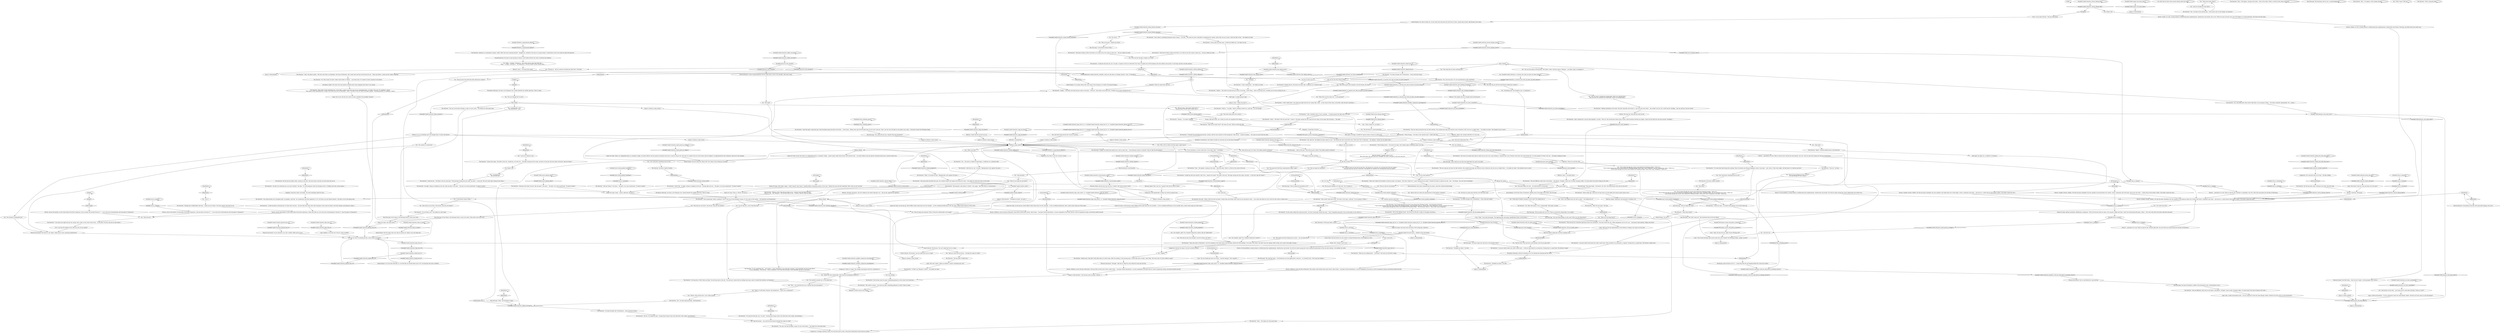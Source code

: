 # SEAFORT / DESERTER REASONING
# Why did he do it and how it happened.
#
#REACTION (MOT) red check
# ==================================================
digraph G {
	  0 [label="START"];
	  1 [label="input"];
	  2 [label="Suggestion: And now he longs to see her covered in blood."];
	  3 [label="IsKimHere()"];
	  4 [label="IsKimHere()", shape=diamond];
	  5 [label="!(IsKimHere())", shape=diamond];
	  6 [label="Variable[\"TASK.inspect_the_buoy_done\"]"];
	  7 [label="Variable[\"TASK.inspect_the_buoy_done\"]", shape=diamond];
	  8 [label="!(Variable[\"TASK.inspect_the_buoy_done\"])", shape=diamond];
	  9 [label="name_namely"];
	  10 [label="You: \"Are you sure? I checked the submersible. There was nothing there.\"\n\"Are you sure? We checked the submersible. There was nothing there.\""];
	  11 [label="The Deserter: \"It didn't say *Klaasje* in there...\" He shakes his head."];
	  12 [label="Inland Empire: You lost it..."];
	  13 [label="Rhetoric: There! He's already admitted to it! Just ask..."];
	  14 [label="The Deserter: He nods. \"Made a little love-nest up there. Sweaty linen and bottles they would use for god knows what... I saw other men there too, but I can't be sure. Even a woman once.\""];
	  15 [label="Shivers: Inside, in a cell, a young woman is withdrawing from amphetamines, barbiturates and alcohol. All at once. While two men in brown suits wave ICP badges at a young policeman. She hears the door open..."];
	  16 [label="Shivers: On the platform a young woman is withdrawing from amphetamines, barbiturates and alcohol. Yet still she smiles among the crowd, fading from your mind's eye..."];
	  17 [label="You: \"Rich hag?\""];
	  18 [label="Half Light: An anger too, in addition to loneliness."];
	  19 [label="Jump to: [themainhub]"];
	  20 [label="You: \"You climbed, right? You *climbed* behind her window, like the CRAB-MAN?\""];
	  21 [label="The Deserter: \"Like that too, yes,\" he nods. \"Bending like a bow against the glass...\""];
	  22 [label="You: \"Why then?\""];
	  23 [label="Jump to: [themainhub]"];
	  24 [label="IsKimHere()"];
	  25 [label="IsKimHere()", shape=diamond];
	  26 [label="!(IsKimHere())", shape=diamond];
	  27 [label="Variable[\"seafort.deserter_modifier_composure_neurological\"]"];
	  28 [label="Variable[\"seafort.deserter_modifier_composure_neurological\"]", shape=diamond];
	  29 [label="!(Variable[\"seafort.deserter_modifier_composure_neurological\"])", shape=diamond];
	  30 [label="Reaction Speed: He must have... climbed to the roof maybe?"];
	  31 [label="Kim Kitsuragi: ... then at the man. \"How did you get in there? The hidden pinball workshop?\""];
	  32 [label="Physical Instrument: Of course it's not *okay*. Make up for it now, maximum performance!"];
	  33 [label="Variable[\"seafort.deserter_holes_in_head\"]"];
	  34 [label="Variable[\"seafort.deserter_holes_in_head\"]", shape=diamond];
	  35 [label="!(Variable[\"seafort.deserter_holes_in_head\"])", shape=diamond];
	  36 [label="You: \"She got away. I don't know where she is.\"\n\"She got away. We don't know where she is.\""];
	  37 [label="You: \"She got away, but she led me here first. She figured out someone was watching her from the seafort.\"\n\"She got away, but she led us here first. She figured out someone was watching her from the seafort.\""];
	  38 [label="IsCunoInParty()"];
	  39 [label="IsCunoInParty()", shape=diamond];
	  40 [label="!(IsCunoInParty())", shape=diamond];
	  41 [label="Cuno: \"It was about bitches.\" The boy nods grimly."];
	  42 [label="Shivers: ...and knows it's over. They've come for her. Outside it's springtime, the river  flows blue and green into the Bay of Martinaise."];
	  43 [label="Shivers: Midtown, across the bay of Revachol. Cold rain falls on forty-story towers. Above them -- Lausanne Central Aerodrome; a cocoon suspended in the grey sky by a web of suspension wiring, encircled by hybrid aircraft."];
	  44 [label="Jump to: [themainhub]"];
	  45 [label="You: \"This is the so-called soucriant again, right? Joyce?\""];
	  46 [label="IsCunoInParty()"];
	  47 [label="IsCunoInParty()", shape=diamond];
	  48 [label="!(IsCunoInParty())", shape=diamond];
	  49 [label="You: \"Got it.\""];
	  50 [label="Kim Kitsuragi: \"How could you see what she looked like? You said it was dark.\""];
	  51 [label="Kim Kitsuragi: \"Sloppy, we should have gotten her to tell us about this...\" the lieutenant mutters to himself. \"Did you take the documents?\""];
	  52 [label="You: How does he know those minute details about her body?"];
	  53 [label="You: Variable[\"seafort.deserter_rc_reaction_how_does_he_know_all_about_klaasje\"]"];
	  54 [label="Variable[\"seafort.deserter_rc_reaction_how_does_he_know_all_about_klaasje\"]", shape=diamond];
	  55 [label="!(Variable[\"seafort.deserter_rc_reaction_how_does_he_know_all_about_klaasje\"])", shape=diamond];
	  56 [label="Kim Kitsuragi: \"You could tell she was a *spook* from the documents?\""];
	  57 [label="CheckItem(\"key_workshop_spare\")"];
	  58 [label="CheckItem(\"key_workshop_spare\")", shape=diamond];
	  59 [label="!(CheckItem(\"key_workshop_spare\"))", shape=diamond];
	  60 [label="The Deserter: \"There's...\" he sighs, \"there's nothing to hold on to, only this... It's not enough.\""];
	  61 [label="You: \"When was this?\""];
	  62 [label="You: \"Did you leave the dried May bells behind her window?\""];
	  63 [label="Visual Calculus: The bruises. Can you make that out in a scope?"];
	  64 [label="You: \"How did you see all this. The bruises; that she was beaten?\""];
	  65 [label="The Deserter: \"That kind of thing is fine by the Party so it's fine by me. But it goes to show you...\" He just shakes his head."];
	  66 [label="You: Look east..."];
	  67 [label="Kim Kitsuragi: \"We could get more...\" the lieutenant uses the opportunity to tell you -- in a lowered voice. \"We've got him talking...\""];
	  68 [label="IsNight()"];
	  69 [label="IsNight()", shape=diamond];
	  70 [label="!(IsNight())", shape=diamond];
	  71 [label="You: Look north..."];
	  72 [label="Shivers: Midtown, across the bay of Revachol. Snow falls on forty-story towers. Above them -- Lausanne Central Aerodrome; a cocoon suspended in the snowy sky by a web of suspension wiring, encircled by hybrid aircraft."];
	  73 [label="Empathy: Good luck, Harry, she thinks. You need something *good* for this..."];
	  74 [label="Electrochemistry: Some strange glandular process takes place in him at the thought. Like yeast rising..."];
	  75 [label="Rhetoric: Joyce... he means Joyce again."];
	  76 [label="The Deserter: \"They moved into a deserted apartment above the roundabout.\" He nods toward the city. \"Radio equipment out for all to see -- reactionary radio playing. Sloppy and drunk.\""];
	  77 [label="The Deserter: \"Hiding something in the water. She had a fag after she'd done it. I was up in the ruins there -- she couldn't see me, but I could see her. Smoking... she was nervous, but not scared.\""];
	  78 [label="The Deserter: \"Why would I need that trash?\" He looks to the reeds, confused. \"I'm not going to Villiers...\""];
	  79 [label="You: \"Did you take the documents?\""];
	  80 [label="You: \"First -- you could tell she was a *spook* from the documents?\""];
	  81 [label="The Deserter: \"She practically breastfed that man. You wouldn't believe the things she let him do to her...\" He shakes his head and stares at the ashes."];
	  82 [label="Jump to: [for_the_success]"];
	  83 [label="The Deserter: \"You turn it on inside and it gets so dark out you can't see a man looking in. I learned that in the Twenties when they were still hunting me. I've seen people do *some* shit, but...\" He keeps shaking his head."];
	  84 [label="The Deserter: \"I can just walk in the hostel now, after a good wash. They all think I'm an antisocial, a vagrant. Closing hour is a good time. The kitchen's empty then.\""];
	  85 [label="You: \"One more thing, Mr. Dros -- the dried flowers. On the roof.\""];
	  86 [label="You: \"How did you see all this. The bruises, that she was beaten?\""];
	  87 [label="You: \"I'm not like that. I don't think like that.\""];
	  88 [label="You: \"I hate women too, you know.\""];
	  89 [label="final_telling"];
	  90 [label="The Deserter: \"You're delusional. There's nothing to *see* in the soul of the bourgeois woman. It's the same as the surface -- sick hedonism and desperation.\""];
	  91 [label="The Deserter: \"Where is she?\" The old man looks at you. \"I haven't seen her there for days.\"\n\"Where is she... that *Klaasje*?\" The old man looks at you. \"I haven't seen her there for days.\"
"];
	  92 [label="IsCunoInParty()"];
	  93 [label="IsCunoInParty()", shape=diamond];
	  94 [label="!(IsCunoInParty())", shape=diamond];
	  95 [label="Variable[\"seafort.deserter_logic_seen_more\"]  or  Variable[\"seafort.deserter_sugg_get_more\"]"];
	  96 [label="Variable[\"seafort.deserter_logic_seen_more\"]  or  Variable[\"seafort.deserter_sugg_get_more\"]", shape=diamond];
	  97 [label="!(Variable[\"seafort.deserter_logic_seen_more\"]  or  Variable[\"seafort.deserter_sugg_get_more\"])", shape=diamond];
	  98 [label="Logic: Who knows what he's seen and done over the years?"];
	  99 [label="The Deserter: The old man has fallen silent, staring at your feet. The burnt logs in the fire are moist from the sea air."];
	  100 [label="Kim Kitsuragi: \"Did you keep the documents in it?\""];
	  101 [label="Cuno: \"Yeah.\" Cuno nods knowingly. \"The lightning gets shit going. Speedfreaks fuckin' in the bushes...\""];
	  102 [label="You: \"Ever see her through a window, on a roof?\""];
	  103 [label="Rhetoric: Seems like the answer was yes."];
	  104 [label="Hand/Eye Coordination: The calibre of bullet he used does not do that kind of damage."];
	  105 [label="You: \"So you were jealous?\""];
	  106 [label="You: \"What do you think she hid there?\""];
	  107 [label="The Deserter: \"That too,\" he nods."];
	  108 [label="You: \"You've been through the secret route behind the Whirling-in-Rags.\" (Move on.)\n\"You've been through the secret route behind the Whirling-in-Rags. Those were *your* footprints. You just changed your shoes.\" (Move on.)\n\"You've been through the secret route behind the Whirling-in-Rags. Those were *your* footprints.\" (Move on.)"];
	  109 [label="IsKimHere()"];
	  110 [label="IsKimHere()", shape=diamond];
	  111 [label="!(IsKimHere())", shape=diamond];
	  112 [label="Jump to: [for_the_success]"];
	  113 [label="Variable[\"seafort.deserter_hiding_hub_looks_like_bum\"]"];
	  114 [label="Variable[\"seafort.deserter_hiding_hub_looks_like_bum\"]", shape=diamond];
	  115 [label="!(Variable[\"seafort.deserter_hiding_hub_looks_like_bum\"])", shape=diamond];
	  116 [label="The Deserter: Neither does he. He lowers his head, like a sunflower on a withered stalk."];
	  117 [label="You: \"There have been others?\""];
	  118 [label="Volition: It's as if something *put* the thought there. To leave the flowers."];
	  119 [label="The Deserter: \"Maybe...\" He lowers his head and just stares at the logs. \"I have these... holes in my brain now. I wouldn't just sit here waiting for you...\""];
	  120 [label="IsKimHere()"];
	  121 [label="IsKimHere()", shape=diamond];
	  122 [label="!(IsKimHere())", shape=diamond];
	  123 [label="The Deserter: \"I did. I shouldn't have. It was a mistake...\" A tremor passes the right side of his face."];
	  124 [label="Variable[\"seafort.deserter_rhet_thinking_thoughts\"]"];
	  125 [label="Variable[\"seafort.deserter_rhet_thinking_thoughts\"]", shape=diamond];
	  126 [label="!(Variable[\"seafort.deserter_rhet_thinking_thoughts\"])", shape=diamond];
	  127 [label="You: \"Men are insane.\" (Shake your head.)"];
	  128 [label="Inland Empire: See you tomorrow, Harry. Her voice rings in the evening air, burning..."];
	  129 [label="Variable[\"seafort.deserter_esprit_posse_in_village\"]"];
	  130 [label="Variable[\"seafort.deserter_esprit_posse_in_village\"]", shape=diamond];
	  131 [label="!(Variable[\"seafort.deserter_esprit_posse_in_village\"])", shape=diamond];
	  132 [label="Variable[\"auto.is_snowing\"]"];
	  133 [label="Variable[\"auto.is_snowing\"]", shape=diamond];
	  134 [label="!(Variable[\"auto.is_snowing\"])", shape=diamond];
	  135 [label="Esprit de Corps: As the men go, Patrol Officer Minot looks back over her shoulder -- at the crumbling fortification in the snowfall, like a rotten tooth rising out of the water..."];
	  136 [label="Physical Instrument: *Enough*. Take him in. Bend his arms behind his back and end this."];
	  137 [label="The Deserter: \"I could see they've returned now. To show their real face -- the face they don't dare show their bourgeois voters back on Mundi, with their families and polyester clothes...\""];
	  138 [label="The Deserter: \"So don't you sermonize me, you racist shithole.\" He adds. \"It's still bourgeois when the bourgeois does it. Fiddling with their sexual organs...\""];
	  139 [label="Jump to: [themainhub]"];
	  140 [label="IsKimHere()"];
	  141 [label="IsKimHere()", shape=diamond];
	  142 [label="!(IsKimHere())", shape=diamond];
	  143 [label="Jump to: [themainhub]"];
	  144 [label="talking_talking"];
	  145 [label="You: \"Did you have feelings for that woman?\"\n\"You had feelings for that woman.\""];
	  146 [label="IsKimHere()"];
	  147 [label="IsKimHere()", shape=diamond];
	  148 [label="!(IsKimHere())", shape=diamond];
	  149 [label="Composure: A strange confusion comes over him from time to time. Some kind of aberration of the nervous system?"];
	  150 [label="Jump to: [intense_scope_action]"];
	  151 [label="The Deserter: \"She had different colour hair on the photo, and glasses. *Forged*. Some sordid, bourgeois affair. I've heard about this kind of thing on the radio...\""];
	  152 [label="Esprit de Corps: One more loose end down. We're doing this, detective."];
	  153 [label="Jump to: [intense_scope_action]"];
	  154 [label="Variable[\"seafort.deserter_logic_lost_it\"]"];
	  155 [label="Variable[\"seafort.deserter_logic_lost_it\"]", shape=diamond];
	  156 [label="!(Variable[\"seafort.deserter_logic_lost_it\"])", shape=diamond];
	  157 [label="Empathy: On her."];
	  158 [label="Half Light: A strange, uncalled for rage he seems to have no control over."];
	  159 [label="You: \"Nothing.\""];
	  160 [label="Kim Kitsuragi: In the silence, the lieutenant draws a line in his notes. Then nods at you once more."];
	  161 [label="The Deserter: \"Heh...\" He shakes his silver-grey head."];
	  162 [label="IsKimHere()"];
	  163 [label="IsKimHere()", shape=diamond];
	  164 [label="!(IsKimHere())", shape=diamond];
	  165 [label="The Deserter: \"Gone...\" He looks to the city and nods: \"I knew it. She kept staring into the scope this last week. At the island, like she knew....\" He sighs."];
	  166 [label="You: \"Why did you?\""];
	  167 [label="Variable[\"seafort.deserter_shivers_klaasje_arrest\"]"];
	  168 [label="Variable[\"seafort.deserter_shivers_klaasje_arrest\"]", shape=diamond];
	  169 [label="!(Variable[\"seafort.deserter_shivers_klaasje_arrest\"])", shape=diamond];
	  170 [label="Shivers: Across the harbour, on the South bank of the River Esperance, white snow falls on a two story box of duraluminum. Precinct 57, near the gates to Terminal H."];
	  171 [label="Jump to: [themainhub]"];
	  172 [label="The Deserter: \"I've been through *all* of Martinaise -- every nook and cranny.\""];
	  173 [label="The Deserter: \"Wrinkled up whore,\" he nods."];
	  174 [label="Logic: That must be the representative of the Harbour company, who came in on her boat."];
	  175 [label="The Deserter: \"I've seen their kind during the Landing. Those Occidental and Mesque falangues weren't conscripts -- boys, like us. They were wights. All they know is to destroy and hurt.\""];
	  176 [label="Kim Kitsuragi: \"Past the Feld building, on the coast? What was she doing there?\""];
	  177 [label="The Deserter: \"No. Why would I do that? I didn't need tickets to Villiers... I put them back. If I wanted to extort someone I'd do better.\""];
	  178 [label="The Deserter: \"I could see who she was, too,\" he nods. \"A spook. On the run. Revachol's the cloaca of capital now. All the bagmen and arms dealers end up here. To do drugs and have sex like animals.\""];
	  179 [label="Variable[\"seafort.deserter_clicked_peephole\"]"];
	  180 [label="Variable[\"seafort.deserter_clicked_peephole\"]", shape=diamond];
	  181 [label="!(Variable[\"seafort.deserter_clicked_peephole\"])", shape=diamond];
	  182 [label="Kim Kitsuragi: You hear the familiar scribble of the lieutenant's pen. A quick glance at you..."];
	  183 [label="Variable[\"seafort.deserter_logic_lost_it\"]  or  Variable[\"seafort.deserter_inland_lost_it\"]  or  Variable[\"seafort.deserter_physint_lost_it\"]"];
	  184 [label="Variable[\"seafort.deserter_logic_lost_it\"]  or  Variable[\"seafort.deserter_inland_lost_it\"]  or  Variable[\"seafort.deserter_physint_lost_it\"]", shape=diamond];
	  185 [label="!(Variable[\"seafort.deserter_logic_lost_it\"]  or  Variable[\"seafort.deserter_inland_lost_it\"]  or  Variable[\"seafort.deserter_physint_lost_it\"])", shape=diamond];
	  186 [label="Physical Instrument: You're a bad detective. Lazy and bad."];
	  187 [label="IsKimHere()"];
	  188 [label="IsKimHere()", shape=diamond];
	  189 [label="!(IsKimHere())", shape=diamond];
	  190 [label="The Deserter: \"What do you mean *put*?\" He raises his eyes. They're round and wide."];
	  191 [label="Composure: And inexplicably. It doesn't go with his pained voice."];
	  192 [label="klaasje_the_spook"];
	  193 [label="You: \"A red haired woman? Ruby...\""];
	  194 [label="Variable[\"TASK.arrest_klaasje_done\"]"];
	  195 [label="Variable[\"TASK.arrest_klaasje_done\"]", shape=diamond];
	  196 [label="!(Variable[\"TASK.arrest_klaasje_done\"])", shape=diamond];
	  197 [label="The Deserter: \"Good for her...\" He looks to the city and nods: \"That girl kept staring into the scope, you know -- in the end. This last week, kept staring at the island...\""];
	  198 [label="The Deserter: \"Locked up with your masters, like I'll be... maybe we'll meet?\" He looks to the city. \"She kept staring into the scope, you know -- in the end. Like she *knew*.\""];
	  199 [label="Perception (Hearing): You hear a low frequency hiss, barely. Beneath the audible spectrum. Then it's gone."];
	  200 [label="Shivers: ...and knows it's over. They've come for her. Outside night falls, the river flows by, treacle black into the Bay of Martinaise."];
	  201 [label="Esprit de Corps: As the men go, Patrol Officer Minot looks back over her shoulder -- at the crumbling fortification in the rain, like a rotten tooth rising out of the water..."];
	  202 [label="The Deserter: \"Wrinkled up whore,\" he nods."];
	  203 [label="IsCunoInParty()"];
	  204 [label="IsCunoInParty()", shape=diamond];
	  205 [label="!(IsCunoInParty())", shape=diamond];
	  206 [label="Cuno: \"Yeah, but that one too, right? Secret Whirling shit?\""];
	  207 [label="lets_do_the_one_that_doesnt_break"];
	  208 [label="Reaction Speed: Thank god, the lieutenant is picking it up..."];
	  209 [label="Variable[\"seafort.deserter_talked_soucriant\"]"];
	  210 [label="Variable[\"seafort.deserter_talked_soucriant\"]", shape=diamond];
	  211 [label="!(Variable[\"seafort.deserter_talked_soucriant\"])", shape=diamond];
	  212 [label="You: \"Khm...\" (Cough.) \"Moving on -- the victim arrives some time after her...\"\n\"Khm...\" (Cough.) \"Moving on -- the negotiator's *security detail* arrives shortly after...\""];
	  213 [label="The Deserter: \"And I wanted her to see his head explode,\" he nods. \"That too. She should know better than to hold a child murderer between her thighs. I knew he'd be there for one more second, *writhing*...\""];
	  214 [label="Variable[\"seafort.deserter_volition_defenses\"]"];
	  215 [label="Variable[\"seafort.deserter_volition_defenses\"]", shape=diamond];
	  216 [label="!(Variable[\"seafort.deserter_volition_defenses\"])", shape=diamond];
	  217 [label="You: \"You wanted to punish her, so you killed him.\""];
	  218 [label="The Deserter: \"In the water, behind the camp site there,\" he waves erratically toward the coast. \"I don't remember precisely. It was in the winter. It was cold out...\""];
	  219 [label="You: \"Did you keep the materials? When I found the submersible it was empty.\""];
	  220 [label="Logic: A little inconsistency -- he was surprised to hear her name Klaasje, before. Would he not have seen it on the documents?"];
	  221 [label="Variable[\"seafort.deserter_clicked_window\"]"];
	  222 [label="Variable[\"seafort.deserter_clicked_window\"]", shape=diamond];
	  223 [label="!(Variable[\"seafort.deserter_clicked_window\"])", shape=diamond];
	  224 [label="The Deserter: \"I can just walk in there now, after a good wash -- I told you they think I'm an antisocial. Closing hour is a good time. The kitchen's empty.\""];
	  225 [label="The Deserter: \"I got that open a long time ago. Some bourgeois game-merchant lived there -- I don't know... fifteen years ago? He left spare keys all over and I took one. Then I saw her turn the light on one night in my scope...\" He points toward the Whirling-in-Rags."];
	  226 [label="Interfacing: And he found use for it -- a spare key, like the one hanging behind the Union box window."];
	  227 [label="You: \"And the door? The steel door in the kitchen, how do you open that?\""];
	  228 [label="Savoir Faire: He must knows his way around a creaky floorboard and a rusty hinge on a door..."];
	  229 [label="You: \"How did you get close enough to see her bruises, Mr. Dros?\""];
	  230 [label="The Deserter: \"What are you talking about -- 'crab-man'?\" He waves you off with a cough."];
	  231 [label="Logic: No it's not. Fix this now! Move on extra carefully! Be incredibly *minute*!"];
	  232 [label="Variable[\"XP.connect_secret_roof_path_to_deserter\"]"];
	  233 [label="Variable[\"XP.connect_secret_roof_path_to_deserter\"]", shape=diamond];
	  234 [label="!(Variable[\"XP.connect_secret_roof_path_to_deserter\"])", shape=diamond];
	  235 [label="You: \"I just got this feeling. From what you said. Do you agree?\""];
	  236 [label="Jump to: [You: \"\"When was this?\"\"]"];
	  237 [label="The Deserter: \"If you came ten years ago, I would have killed you.\" He wipes his eye."];
	  238 [label="The Deserter: \"*Twisted* by psychopharmaceuticals, alcohol, and the class interests of the bourgeoisie. They all are -- women nowadays...\" He raises his eyes from the ashes."];
	  239 [label="The Deserter: \"Her...\" He repeats, staring at the ashes -- then at the reeds. There's a twitch in the corner of his eye."];
	  240 [label="Perception (Hearing): You hear a low frequency hiss, barely beneath the audible spectrum. Then it's gone."];
	  241 [label="Esprit de Corps: Special consultant  Heidelstam is optimistic: \"We'll see the boat when he comes. Let's go get a coffee until then. I know this interesting little place, where...\" His voice trails off as the three walk down the jetty."];
	  242 [label="Variable[\"auto.is_snowing\"]"];
	  243 [label="Variable[\"auto.is_snowing\"]", shape=diamond];
	  244 [label="!(Variable[\"auto.is_snowing\"])", shape=diamond];
	  245 [label="Cuno: \"You've been through some secret route shit, huh? *Inside* the Whirling-in-Rags, creepin' around?\""];
	  246 [label="The Deserter: \"Yes, that too.\" He shakes his head, almost in awe. \"The things they did in that little room. What she'd *do* to feel good...\" He explains: \"Funny, the way light works...\""];
	  247 [label="Variable[\"seafort.deserter_you_have_maybelled\"]"];
	  248 [label="Variable[\"seafort.deserter_you_have_maybelled\"]", shape=diamond];
	  249 [label="!(Variable[\"seafort.deserter_you_have_maybelled\"])", shape=diamond];
	  250 [label="The Deserter: \"Since she came to Martinaise. I saw her sneaking in the reeds early in the morning, behind the Feld building. It was dark, still winter. She didn't have her skimpy outfit on then, just a spot in the night, moving...\""];
	  251 [label="The Deserter: \"I have my ways.\" A cracked smile appears on his dried white lips."];
	  252 [label="You: \"Another question about her.\""];
	  253 [label="Variable[\"seafort.deserter_physint_lost_it\"]"];
	  254 [label="Variable[\"seafort.deserter_physint_lost_it\"]", shape=diamond];
	  255 [label="!(Variable[\"seafort.deserter_physint_lost_it\"])", shape=diamond];
	  256 [label="Variable[\"seafort.deserter_physint_lost_it\"]"];
	  257 [label="Variable[\"seafort.deserter_physint_lost_it\"]", shape=diamond];
	  258 [label="!(Variable[\"seafort.deserter_physint_lost_it\"])", shape=diamond];
	  259 [label="Jump to: [intense_scope_action]"];
	  260 [label="Variable[\"seafort.deserter_viscal_bruises_scope\"]"];
	  261 [label="Variable[\"seafort.deserter_viscal_bruises_scope\"]", shape=diamond];
	  262 [label="!(Variable[\"seafort.deserter_viscal_bruises_scope\"])", shape=diamond];
	  263 [label="The Deserter: \"Staring at the island, the fort, like she knew I was here...\" He adds, to no one in particular: \"It doesn't matter.\""];
	  264 [label="Variable[\"auto.is_raining\"]"];
	  265 [label="Variable[\"auto.is_raining\"]", shape=diamond];
	  266 [label="!(Variable[\"auto.is_raining\"])", shape=diamond];
	  267 [label="Shivers: Good bye, Martinaise."];
	  268 [label="Suggestion: You could get more out of him... He likes talking."];
	  269 [label="The Deserter: \"Oh yes,\" he smacks his lips. \"Cutting those drugs of hers into little lines with a knife, masturbating...\""];
	  270 [label="You: \"And that too.\""];
	  271 [label="Rhetoric: He knew she knows. She was looking at the island, figuring it out -- day by day, cigarette by cigarette..."];
	  272 [label="You: \"Let's talk about something else for now.\""];
	  273 [label="You: \"Wights?\""];
	  274 [label="Variable[\"seafort.deserter_sugg_see_blood\"]"];
	  275 [label="Variable[\"seafort.deserter_sugg_see_blood\"]", shape=diamond];
	  276 [label="!(Variable[\"seafort.deserter_sugg_see_blood\"])", shape=diamond];
	  277 [label="Kim Kitsuragi: \"Did you keep what was in it? When we found the submersible it was empty.\""];
	  278 [label="IsKimHere()"];
	  279 [label="IsKimHere()", shape=diamond];
	  280 [label="!(IsKimHere())", shape=diamond];
	  281 [label="The Deserter: \"No. I put them back. Why would I take them, I'm not going to Falne...\" He seems confused, momentarily. \"Or... I mean...\""];
	  282 [label="You: \"What did it say her name was -- in the passport?\""];
	  283 [label="Reaction Speed: It quickly comes to you.\nThe secret path. He could have just *changed* his shoes, the prints in the dust were his!
"];
	  284 [label="Logic: This one's *gone*. Make up somehow, connect something else, fast!"];
	  285 [label="You: \"And you brought her May bells?\""];
	  286 [label="The Deserter: \"Yes. Over the years. It's not un-proletarian to feel something.\""];
	  287 [label="Kim Kitsuragi: In the silence, the lieutenant draws a line in his notes."];
	  288 [label="Jump to: [intense_scope_action]"];
	  289 [label="You: \"I am not at liberty to say.\""];
	  290 [label="Kim Kitsuragi: The lieutenant nods at you, in acknowledgement."];
	  291 [label="Esprit de Corps: That's it. Motive. We have it."];
	  292 [label="Esprit de Corps: There, on a dilapidated jetty in a nameless village, two police officers and one special consultant look across a narrow strip of sea. The ruins of a seafort stick out of the water, built by Filippe II, re-appropriated by the Commune, then lost in the Landing..."];
	  293 [label="Esprit de Corps: \"He's there, doing... *what* exactly I don't know,\" Satellite-Officer Vicquemare points at the ruins. \"Behind that anti-aircraft-something. That's why we can't see him.\""];
	  294 [label="Shivers: ...and knows it's over. They've come for her. Outside the dusk gathers, the river  flows by, gold and orange into the Bay of Martinaise."];
	  295 [label="You: \"Whore. Good strong word. I use it often myself.\""];
	  296 [label="The Deserter: \"Lax sexual morals are a bourgeois ploy,\" he gargles a spit ball. \"As to pederasty, the Party legalized it in '04. My Party, not your liberal masters.\" He spits it out on the dying coals."];
	  297 [label="Variable[\"seafort.deserter_bonus_hub_got\"]"];
	  298 [label="Variable[\"seafort.deserter_bonus_hub_got\"]", shape=diamond];
	  299 [label="!(Variable[\"seafort.deserter_bonus_hub_got\"])", shape=diamond];
	  300 [label="Jump to: [The Deserter: \"\"Wrinkled up whore,\" he nods.\"]"];
	  301 [label="Empathy: While he stands here and rots."];
	  302 [label="The Deserter: \"Three weeks ago, when the rich hag came in on her galley. Her honour guard came in tow.\""];
	  303 [label="You: \"And by that you mean the representative of the harbour company?\""];
	  304 [label="Variable[\"XP.detect_compromized_skillset\"]"];
	  305 [label="Variable[\"XP.detect_compromized_skillset\"]", shape=diamond];
	  306 [label="!(Variable[\"XP.detect_compromized_skillset\"])", shape=diamond];
	  307 [label="You: \"How long had you been watching her?\""];
	  308 [label="You: \"Where was this submersible, looks like the investigation missed it?\""];
	  309 [label="Jump to: [name_namely]"];
	  310 [label="Drama: He's setting it up for you..."];
	  311 [label="You: \"How did you get *in* there? The hidden pinball workshop?\""];
	  312 [label="You: \"How did you get close enough to see the bruises, Mr. Dros?\""];
	  313 [label="You: \"One more thing about this woman...\""];
	  314 [label="Perception (Sight): The coals of his eyes glisten suddenly, like stones dripping with water. Is he crying?"];
	  315 [label="Rhetoric: This implies that he's thought about extorting her."];
	  316 [label="Logic: Also, a little inconsistency here -- he was surprised to hear her name Klaasje, before. Would he not have seen it on the documents?"];
	  317 [label="IsKimHere()"];
	  318 [label="IsKimHere()", shape=diamond];
	  319 [label="!(IsKimHere())", shape=diamond];
	  320 [label="You: \"She did deserve a good punishing.\""];
	  321 [label="The Deserter: \"True, there is something bourgeois about women...\" He nods. \"The weak are more vulnerable to exploitation by capital, unless they rise up in arms, which the likes of her...\" He shakes his head."];
	  322 [label="You: This has got nothing to do with that. (Try to forget it.)"];
	  323 [label="Jump to: [The Deserter: \"The old man raises his gaze. Someth...\"]"];
	  324 [label="Variable[\"seafort.deserter_shivers_klaasje_fled\"]"];
	  325 [label="Variable[\"seafort.deserter_shivers_klaasje_fled\"]", shape=diamond];
	  326 [label="!(Variable[\"seafort.deserter_shivers_klaasje_fled\"])", shape=diamond];
	  327 [label="Esprit de Corps: As the men go, Patrol Officer Minot looks back over her shoulder -- at the crumbling fortification, like a rotten tooth rising out of the water..."];
	  328 [label="Variable[\"auto.visited_pinball_workshop\"]"];
	  329 [label="Variable[\"auto.visited_pinball_workshop\"]", shape=diamond];
	  330 [label="!(Variable[\"auto.visited_pinball_workshop\"])", shape=diamond];
	  331 [label="The Deserter: \"I've been through *all* of Martinaise -- every nook and cranny.\""];
	  332 [label="Variable[\"pier.joyce_hub_reached\"]"];
	  333 [label="Variable[\"pier.joyce_hub_reached\"]", shape=diamond];
	  334 [label="!(Variable[\"pier.joyce_hub_reached\"])", shape=diamond];
	  335 [label="The Deserter: \"That's all it takes for the bullet to reach his head.\" He squints. \"Now that I think of it, I wasn't aiming for his mouth. I wanted his brains to spill out on her... but...\" he shrugs, \"you can't have everything.\""];
	  336 [label="The Deserter: \"Jealousy is a reactionary concept. I didn't *like* the reaver enjoying himself -- drugged out, soothed in the arms of a young woman. I wanted him to die so he could not enjoy life anymore.\""];
	  337 [label="Volition: This man has seen past her, like you did."];
	  338 [label="Electrochemistry: And beautiful."];
	  339 [label="The Deserter: \"I've seen her like that, yes,\" he nods. \"Cutting those drugs of hers into little lines with a knife, masturbating...\""];
	  340 [label="Kim Kitsuragi: \"You had to open the steel door in the kitchen? How?\""];
	  341 [label="You: \"You climbed, right? You *climbed* behind her window?\""];
	  342 [label="Kim Kitsuragi: \"You've been through the secret route behind the Whirling-in-Rags.\" The lieutenant interrupts.\n\"You've been through the secret route behind the Whirling-in-Rags.\" The lieutenant steps in: \"Those were *your* footprints. You just changed your shoes.\"\n\"You've been through the secret route behind the Whirling-in-Rags.\" The lieutenant steps in: \"Those were *your* footprints.\""];
	  343 [label="The Deserter: \"Her...\" he repeats, with strange slowness."];
	  344 [label="Pain Threshold: A little pain there. A prick."];
	  345 [label="Variable[\"seafort.deserter_inland_lost_it\"]"];
	  346 [label="Variable[\"seafort.deserter_inland_lost_it\"]", shape=diamond];
	  347 [label="!(Variable[\"seafort.deserter_inland_lost_it\"])", shape=diamond];
	  348 [label="Inland Empire: It's no good, Harry. Her voice rings in the evening air. It smells of burning buildings..."];
	  349 [label="Kim Kitsuragi: \"A red haired woman? Ruby...\""];
	  350 [label="The Deserter: \"The world is insane...\" He raises his gaze. Something glimmers in there. Then it's gone."];
	  351 [label="Empathy: A bitter taste on his tongue."];
	  352 [label="Jump to: [intense_scope_action]"];
	  353 [label="Jump to: [intense_scope_action]"];
	  354 [label="You: \"You saw through her? So did I.\""];
	  355 [label="IsKimHere()"];
	  356 [label="IsKimHere()", shape=diamond];
	  357 [label="!(IsKimHere())", shape=diamond];
	  358 [label="The Deserter: \"She'd look -- at night, crying or smoking on the roof -- staring right into me...\" He adds, to no one in particular: \"It doesn't matter.\""];
	  359 [label="Esprit de Corps: Across the water, on a dilapidated jetty in a nameless village -- made of grey cinder block houses with eternite roofs -- two police officers and one special consultant look across a narrow strip of sea."];
	  360 [label="You: \"What is it with these *whores* and *pederasts*... aren't you a communist?\""];
	  361 [label="The Deserter: \"She had different colour hair on the photo -- and glasses. *Forged*. Some sort of sordid, bourgeois affair. I've heard about this kind of thing on the radio...\""];
	  362 [label="Variable[\"seafort.deserter_rhet_he_means_joyce\"]"];
	  363 [label="Variable[\"seafort.deserter_rhet_he_means_joyce\"]", shape=diamond];
	  364 [label="!(Variable[\"seafort.deserter_rhet_he_means_joyce\"])", shape=diamond];
	  365 [label="Reaction Speed: Thank god, the kid is picking it up..."];
	  366 [label="its_joyce_time"];
	  367 [label="You: \"And the bruises -- you could see her bruises through the scope of a rifle?\""];
	  368 [label="Electrochemistry: Everything in him fills with impossible longing, all at once."];
	  369 [label="Kim Kitsuragi: \"Did you make that hole?\""];
	  370 [label="You: \"What *ways*? Tell me!\""];
	  371 [label="The Deserter: \"Not in this lifetime droite.\" He waves you off with a cough, his thoughts elsewhere..."];
	  372 [label="The Deserter: \"I've been through *all* of Martinaise -- every nook and cranny.\""];
	  373 [label="Inland Empire: Dive for other clues now, like you always do. Make it up in the deep end..."];
	  374 [label="The Deserter: \"Maybe...\" He lowers his head and just stares at the logs. \"I told you, I have holes in my brain now. I wouldn't just sit here waiting for you...\""];
	  375 [label="dream_dream"];
	  376 [label="Inland Empire: You stare at them too. In your mind, Her Innocence Dei still turns to leave, airport bag in hand, silks flowing in her wake..."];
	  377 [label="Esprit de Corps: There -- motive, detective. We have it."];
	  378 [label="Variable[\"TASK.arrest_klaasje_done\"]"];
	  379 [label="Variable[\"TASK.arrest_klaasje_done\"]", shape=diamond];
	  380 [label="!(Variable[\"TASK.arrest_klaasje_done\"])", shape=diamond];
	  381 [label="You: Shake it off."];
	  382 [label="The Deserter: \"Like she *knew* I was here...\" He adds, to no one in particular: \"It doesn't matter.\""];
	  383 [label="Shivers: Across the harbour, on the South bank of the River Esperance, the air stands still outside Precinct 57 -- a two story box of duraluminum near the gates to Terminal H."];
	  384 [label="IsNight()"];
	  385 [label="IsNight()", shape=diamond];
	  386 [label="!(IsNight())", shape=diamond];
	  387 [label="Shivers: On the platform a young woman is withdrawing from amphetamines, barbiturates and alcohol. Yet still she smiles among the crowd, among the great ghost of the city she's leaving -- for another, far south."];
	  388 [label="Shivers: Smaller. Distant. Hidden. Not like the great chandelier she sees sparkle in the spring air below her. Streets and towers, tenements and water -- and across it, a dark strip of ruins barely visible, if she didn't squint her eyes..."];
	  389 [label="Variable[\"seafort.deserter_shivers_full\"]"];
	  390 [label="Variable[\"seafort.deserter_shivers_full\"]", shape=diamond];
	  391 [label="!(Variable[\"seafort.deserter_shivers_full\"])", shape=diamond];
	  392 [label="You: \"Did you keep the materials?\""];
	  393 [label="You: \"You've been through the secret route behind the Whirling-in-Rags.\" (Move on.)\n\"You've been through the secret route behind the Whirling-in-Rags. Those were *your* footprints there. You just changed your shoes.\" (Move on.)\n\"You've been through the secret route behind the Whirling-in-Rags. Those were *your* footprints in the dust.\" (Move on.)"];
	  394 [label="The Deserter: \"I don't really know. I was there one night and she was crying, like a child -- in the corner of her room, on the floor. Like she does sometimes....\""];
	  395 [label="The Deserter: \"It was something else...\" He stutters. \"I don't remember. It was dark that morning. I only remember her face on the photo.\"\n\"It was something...\" He stutters. \"I don't remember. It was dark that morning. I only remember her face on the photo.\""];
	  396 [label="Encyclopedia: In the Free State of Semenine. Hidden away at the edge of the Earth, near the pale."];
	  397 [label="The Deserter: \"What about them?\""];
	  398 [label="The Deserter: \"With a clip point knife.\""];
	  399 [label="Perception (Hearing): Good for listening in too. For hearing the moaning and the snorts."];
	  400 [label="IsKimHere()"];
	  401 [label="IsKimHere()", shape=diamond];
	  402 [label="!(IsKimHere())", shape=diamond];
	  403 [label="IsKimHere()"];
	  404 [label="IsKimHere()", shape=diamond];
	  405 [label="!(IsKimHere())", shape=diamond];
	  406 [label="You: One little thing missed and I drown in anxiety..."];
	  407 [label="You: No. It's cool. I've already got him. I don't need to be perfect."];
	  408 [label="Jump to: [intense_scope_action]"];
	  409 [label="You: \"Something *put* the thought in you. A compulsion.\""];
	  410 [label="The Deserter: \"No...\" He starts to shake his head again, a sunflower on a withered stalk."];
	  411 [label="The Deserter: \"The day after I'd killed him.\""];
	  412 [label="The Deserter: \"You can't see bruises through a scope. It's just a blur...\" He shakes his silver-grey head."];
	  413 [label="You: \"I arrested her.\"\n\"We arrested her.\""];
	  414 [label="Shivers: Inside, in a cell, a young woman is withdrawing from amphetamines, barbiturates and alcohol. Shivering, she fades from your mind's eye..."];
	  415 [label="IsEvening()"];
	  416 [label="IsEvening()", shape=diamond];
	  417 [label="!(IsEvening())", shape=diamond];
	  418 [label="IsEvening()"];
	  419 [label="IsEvening()", shape=diamond];
	  420 [label="!(IsEvening())", shape=diamond];
	  421 [label="Shivers: Smaller. Distant. Hidden. Not like the great chandelier she sees sparkle in the night below her. Street lights, towers, tenements and water -- and across it, a dark strip of ruins barely visible, if she didn't squint her eyes..."];
	  422 [label="IsKimHere()"];
	  423 [label="IsKimHere()", shape=diamond];
	  424 [label="!(IsKimHere())", shape=diamond];
	  425 [label="You: \"You mean the Wild Pines representative again, right?\""];
	  426 [label="You: \"The bruises on her body -- any chance you've seen them through a *hole in a wall?*\""];
	  427 [label="SetVariableValue(\"seafort.deserter_maybells_could_not_talk_about_in_feelings_branch\", true) --[[ Variable[ ]]"];
	  428 [label="You: \"Let's talk about something else for now.\""];
	  429 [label="Conceptualization: For him to stop reacting to stimuli, to be broken off from the world. Cordoned into darkness."];
	  430 [label="Electrochemistry: Her body sweating from the drugs, slick from cerebral haemorrhage."];
	  431 [label="You: \"This is the hidden buoy she told us about... You looked into it?\""];
	  432 [label="You: \"You saw her name on the passport. But before, when I said her name is *Klaasje* -- you didn't seem to recognize it.\""];
	  433 [label="The Deserter: \"Mhm,\" he smacks his lips. \"Bending like a bow against the glass...\""];
	  434 [label="You: \"You made that hole?\""];
	  435 [label="Variable[\"auto.visited_pinball_workshop\"]"];
	  436 [label="Variable[\"auto.visited_pinball_workshop\"]", shape=diamond];
	  437 [label="!(Variable[\"auto.visited_pinball_workshop\"])", shape=diamond];
	  438 [label="Variable[\"seafort.deserter_logic_lost_it\"]"];
	  439 [label="Variable[\"seafort.deserter_logic_lost_it\"]", shape=diamond];
	  440 [label="!(Variable[\"seafort.deserter_logic_lost_it\"])", shape=diamond];
	  441 [label="You: Say nothing."];
	  442 [label="The Deserter: \"Man needs to feel something else. In this fight, it helps if you have your eye on something there,\" he looks to the city. \"It's weakness, I know.\"\n\"Man needs to feel something else. It helps if you have your eye on something -- there,\" he looks to the city where the lights sparkle. \"Something pretty. It's weakness, I know.\""];
	  443 [label="You: \"And you could see her bruises -- through the scope of a rifle?\""];
	  444 [label="Drama: Safe and sound, sire. Surely you have not misplaced the witness."];
	  445 [label="The Deserter: \"At night, crying or smoking on the roof. Like she knew I was here...\" He says to no one in particular: \"It doesn't matter.\""];
	  446 [label="IsKimHere()"];
	  447 [label="IsKimHere()", shape=diamond];
	  448 [label="!(IsKimHere())", shape=diamond];
	  449 [label="The Deserter: \"Herding the strikebreakers like that -- I kept an eye on them.\" He stares inland, then back at you."];
	  450 [label="Variable[\"pier.joyce_hub_reached\"]"];
	  451 [label="Variable[\"pier.joyce_hub_reached\"]", shape=diamond];
	  452 [label="!(Variable[\"pier.joyce_hub_reached\"])", shape=diamond];
	  453 [label="You: \"By that you mean Joyce Messier, the Wild Pines rep?\""];
	  454 [label="The Deserter: \"Them fucking...\" He looks at the charred wood. \"I didn't like that.\""];
	  455 [label="The Deserter: \"After she was gone.\" He nods."];
	  456 [label="Composure: There it is again. The strange neurological state he's sometimes in."];
	  457 [label="The Deserter: \"Yes. After she'd gone. It was a submersible. Well made, actually...\""];
	  458 [label="IsKimHere()"];
	  459 [label="IsKimHere()", shape=diamond];
	  460 [label="!(IsKimHere())", shape=diamond];
	  461 [label="You: Shake it off."];
	  462 [label="You: \"Okay then.\""];
	  463 [label="Authority: To punish her."];
	  464 [label="The Deserter: \"I did.\" He almost smiles. \"She had a face like an archipelago, with those birthmarks. And a body, hard and lean and bruised all over -- black and yellow. I could see she's taken a beating.\""];
	  465 [label="Variable[\"seafort.deserter_rc_reaction_how_does_he_know_all_about_klaasje\"]"];
	  466 [label="Variable[\"seafort.deserter_rc_reaction_how_does_he_know_all_about_klaasje\"]", shape=diamond];
	  467 [label="!(Variable[\"seafort.deserter_rc_reaction_how_does_he_know_all_about_klaasje\"])", shape=diamond];
	  468 [label="IsKimHere()"];
	  469 [label="IsKimHere()", shape=diamond];
	  470 [label="!(IsKimHere())", shape=diamond];
	  471 [label="for_the_success"];
	  472 [label="IsKimHere()"];
	  473 [label="IsKimHere()", shape=diamond];
	  474 [label="!(IsKimHere())", shape=diamond];
	  475 [label="Variable[\"seafort.deserter_inland_lost_it\"]"];
	  476 [label="Variable[\"seafort.deserter_inland_lost_it\"]", shape=diamond];
	  477 [label="!(Variable[\"seafort.deserter_inland_lost_it\"])", shape=diamond];
	  478 [label="You: \"One more thing about her...\""];
	  479 [label="Empathy: A brief flash of terror."];
	  480 [label="The Deserter: \"No one gives a *shit* what you think,\" the old man spits in the ash. \"You and your cronies kill ten working class men a day. I've heard the statistics on Channel 8.\""];
	  481 [label="You: \"I arrested her.\" (Lie.)\n\"We arrested her.\" (Lie.)"];
	  482 [label="Shivers: Smaller. Distant. Hidden. Not like the great chandelier she sees sparkle in the dusk below her. Streets, towers, tenements and cold water; and across the water -- a dark strip of ruins barely visible, if she didn't squint her eyes..."];
	  483 [label="Variable[\"auto.is_raining\"]"];
	  484 [label="Variable[\"auto.is_raining\"]", shape=diamond];
	  485 [label="!(Variable[\"auto.is_raining\"])", shape=diamond];
	  486 [label="The Deserter: He draws shallow breaths."];
	  487 [label="The Deserter: He draws shallow breaths."];
	  488 [label="Variable[\"pier.joyce_hub_reached\"]"];
	  489 [label="Variable[\"pier.joyce_hub_reached\"]", shape=diamond];
	  490 [label="!(Variable[\"pier.joyce_hub_reached\"])", shape=diamond];
	  491 [label="The Deserter: *Splat*, a bloody spitball lands on the firewood."];
	  492 [label="Suggestion: He wants to see her covered in blood."];
	  493 [label="The Deserter: \"Her...\" He repeats, staring at the ashes -- then the reeds. There's a twitch in the corner of his eye."];
	  494 [label="You: \"What was she doing there?\""];
	  495 [label="The Deserter: \"The sun came up, her hair was like cobwebs. She smoked more fags and snorted a line of whatever shit she was on. Right there...\" he shakes his head. \"She needed it just to move.\""];
	  496 [label="Variable[\"seafort.deserter_you_have_maybelled\"]"];
	  497 [label="Variable[\"seafort.deserter_you_have_maybelled\"]", shape=diamond];
	  498 [label="!(Variable[\"seafort.deserter_you_have_maybelled\"])", shape=diamond];
	  499 [label="Logic: Rightly so. Fix this now! Push on, extra carefully!"];
	  500 [label="Inland Empire: Is it? You don't feel like it is. You feel like you should make up for it by *scrutinizing* him extra carefully..."];
	  501 [label="Jump to: [intense_scope_action]"];
	  502 [label="The Deserter: \"That fucking whore...\" He waves his hand, with sudden anger. Something comes over him..."];
	  503 [label="Half Light: A sudden pang of rage."];
	  504 [label="Variable[\"seafort.deserter_kim_taking_notes\"]"];
	  505 [label="Variable[\"seafort.deserter_kim_taking_notes\"]", shape=diamond];
	  506 [label="!(Variable[\"seafort.deserter_kim_taking_notes\"])", shape=diamond];
	  507 [label="Reaction Speed: Wait, she was a *spook*? How did he come to that?"];
	  508 [label="Variable[\"seafort.dolores_done\"]"];
	  509 [label="Variable[\"seafort.dolores_done\"]", shape=diamond];
	  510 [label="!(Variable[\"seafort.dolores_done\"])", shape=diamond];
	  511 [label="Variable[\"seafort.deserter_inland_dolores_leaving\"]"];
	  512 [label="Variable[\"seafort.deserter_inland_dolores_leaving\"]", shape=diamond];
	  513 [label="!(Variable[\"seafort.deserter_inland_dolores_leaving\"])", shape=diamond];
	  514 [label="The Deserter: \"That kind of thing is fine by the Party so it's fine by me, but it goes to show you...\" He just shakes his head."];
	  515 [label="You: Let it be."];
	  516 [label="Shivers: Midtown, across the bay of Revachol. The oceanic wind washes forty-story towers. Above them -- Lausanne Central Aerodrome; a cocoon suspended in the sky by a web of suspension wiring, encircled by hybrid aircraft."];
	  517 [label="The Deserter: The old man falls silent. Staring at your feet, the burnt logs."];
	  518 [label="Jump to: [intense_scope_action]"];
	  519 [label="Variable[\"TASK.klaasjes_real_name_done\"]"];
	  520 [label="Variable[\"TASK.klaasjes_real_name_done\"]", shape=diamond];
	  521 [label="!(Variable[\"TASK.klaasjes_real_name_done\"])", shape=diamond];
	  522 [label="Rhetoric: Those two took the cake."];
	  523 [label="Rhetoric: Joyce... he means Joyce."];
	  524 [label="You: \"So in conclusion, it wasn't about him. It was about *her*.\" (Conclude.)"];
	  525 [label="You: \"And beautiful.\""];
	  526 [label="The Deserter: \"Her passport. And tickets to Villiers.\" He coughs. \"And from there to Casherbrume.\""];
	  527 [label="The Deserter: \"You can't see that through a scope. It's just a blur there...\" He shakes his silver-grey head."];
	  528 [label="Kim Kitsuragi: \"One more thing -- the flowers, Mr. Dros. The dried flowers that were on the roof.\""];
	  529 [label="Variable[\"seafort.deserter_maybells_could_not_talk_about_in_feelings_branch\"]"];
	  530 [label="Variable[\"seafort.deserter_maybells_could_not_talk_about_in_feelings_branch\"]", shape=diamond];
	  531 [label="!(Variable[\"seafort.deserter_maybells_could_not_talk_about_in_feelings_branch\"])", shape=diamond];
	  532 [label="You: \"How good are those fucking eyes of yours -- you use binoculars?\""];
	  533 [label="Physical Instrument: As you should be, son, this is pitiful. Make up for it now!"];
	  534 [label="You: \"Was that why you left the dried flowers behind her window?\""];
	  535 [label="The Deserter: \"I don't understand...\" He shakes his head."];
	  536 [label="Esprit de Corps: One more down."];
	  537 [label="Visual Calculus: The bruises. You can't make that out in a scope..."];
	  538 [label="The Deserter: \"I'm not blind, am I?\" He shakes his silver head."];
	  539 [label="You: Say nothing."];
	  540 [label="The Deserter: The old man raises his gaze. Something glimmers in the corner of his black eye..."];
	  541 [label="The Deserter: \"I know she's gone.\" He looks to the city. \"Locked up, or on the run.... She kept staring into the scope, you know. In the end, this last week. At the fort. Like she *knew*.\""];
	  542 [label="The Deserter: \"I was there one night and she was crying. Like a child, in the corner of her room -- on the floor. I'd never seen her do that before.\""];
	  543 [label="Shivers: Across the harbour, on the banks of the River Esperance, cold rain falls on Precinct 57 -- a two story box of duraluminum near the gates to Terminal H."];
	  544 [label="The Deserter: \"Barely alive. They like to kill while they're on their drugs. After the landing, in the burning years I would take shots at them, *end* them. The worst ones. If I had a bullet to spare.\""];
	  545 [label="Reaction Speed: One little thing -- what was her *name*, on the passport. Just curious..."];
	  546 [label="intense_scope_action"];
	  547 [label="You: \"Some kind of hidden container on the coast? You looked into it?"];
	  548 [label="The Deserter: \"The sun came up and her hair was like cobwebs. She smoked more fags and snorted a line of whatever *shit* she was on. Right there...\" he shakes his head. \"She needed it just to move.\""];
	  549 [label="You: \"Moving on -- did you continue watching her after this?\" (Proceed.)"];
	  550 [label="Kim Kitsuragi: \"But *that* nook too?\" The lieutenant does not let you finish."];
	  551 [label="The Deserter: \"Yes,\" he looks at the charred logs. \"I don't know why I do the things I do anymore.\""];
	  552 [label="You: \"You wanted to console her.\""];
	  553 [label="You: \"You wanted to manipulate her.\""];
	  554 [label="The Deserter: \"Woman...\" he smiles suddenly."];
	  555 [label="Jump to: [intense_scope_action]"];
	  556 [label="Reaction Speed: And the fact that she was a *spook*. How did he come to that?"];
	  557 [label="You: The dream..."];
	  558 [label="Variable[\"auto.is_snowing\"]"];
	  559 [label="Variable[\"auto.is_snowing\"]", shape=diamond];
	  560 [label="!(Variable[\"auto.is_snowing\"])", shape=diamond];
	  561 [label="Variable[\"auto.is_raining\"]"];
	  562 [label="Variable[\"auto.is_raining\"]", shape=diamond];
	  563 [label="!(Variable[\"auto.is_raining\"])", shape=diamond];
	  564 [label="The Deserter: \"Yes,\" he nods enthusiastically. \"Old-fashioned.\""];
	  565 [label="Kim Kitsuragi: \"Khm,\" the lieutenant coughs."];
	  566 [label="try_not_to_fuck_it_up"];
	  567 [label="Cuno: \"We can totally get more out of him...\" the kid whispers. \"He's squeelin'...\""];
	  0 -> 0
	  1 -> 301
	  1 -> 454
	  2 -> 273
	  3 -> 3
	  3 -> 4
	  4 -> 175
	  5 -> 494
	  6 -> 6
	  6 -> 7
	  7 -> 23
	  8 -> 139
	  9 -> 549
	  9 -> 9
	  9 -> 432
	  9 -> 307
	  9 -> 281
	  10 -> 77
	  11 -> 308
	  12 -> 185
	  13 -> 501
	  14 -> 161
	  15 -> 414
	  16 -> 388
	  17 -> 201
	  18 -> 421
	  20 -> 229
	  21 -> 81
	  22 -> 393
	  24 -> 24
	  24 -> 25
	  25 -> 276
	  26 -> 218
	  27 -> 27
	  27 -> 28
	  28 -> 456
	  29 -> 148
	  30 -> 19
	  30 -> 228
	  30 -> 532
	  30 -> 340
	  31 -> 112
	  32 -> 407
	  33 -> 33
	  33 -> 34
	  34 -> 373
	  35 -> 118
	  36 -> 196
	  37 -> 164
	  38 -> 38
	  38 -> 39
	  39 -> 493
	  40 -> 238
	  41 -> 376
	  42 -> 388
	  43 -> 323
	  45 -> 299
	  46 -> 46
	  46 -> 47
	  47 -> 327
	  48 -> 369
	  48 -> 251
	  49 -> 449
	  50 -> 495
	  51 -> 280
	  52 -> 52
	  53 -> 53
	  53 -> 54
	  54 -> 465
	  55 -> 465
	  56 -> 150
	  57 -> 57
	  57 -> 58
	  58 -> 225
	  59 -> 529
	  60 -> 313
	  61 -> 410
	  62 -> 122
	  63 -> 259
	  64 -> 538
	  65 -> 102
	  66 -> 14
	  67 -> 97
	  68 -> 68
	  68 -> 69
	  69 -> 199
	  70 -> 41
	  71 -> 386
	  72 -> 323
	  73 -> 296
	  74 -> 17
	  75 -> 427
	  75 -> 44
	  76 -> 174
	  77 -> 337
	  78 -> 26
	  79 -> 280
	  80 -> 360
	  81 -> 508
	  82 -> 471
	  83 -> 522
	  84 -> 399
	  85 -> 396
	  86 -> 160
	  87 -> 480
	  88 -> 320
	  89 -> 288
	  89 -> 481
	  89 -> 35
	  89 -> 36
	  89 -> 412
	  90 -> 86
	  90 -> 126
	  90 -> 87
	  90 -> 319
	  91 -> 193
	  92 -> 92
	  92 -> 93
	  93 -> 567
	  94 -> 517
	  95 -> 96
	  95 -> 95
	  96 -> 135
	  97 -> 43
	  98 -> 267
	  99 -> 138
	  100 -> 280
	  101 -> 227
	  102 -> 178
	  103 -> 352
	  104 -> 546
	  105 -> 335
	  106 -> 526
	  107 -> 145
	  108 -> 330
	  109 -> 109
	  109 -> 110
	  110 -> 181
	  111 -> 202
	  112 -> 471
	  113 -> 113
	  113 -> 114
	  114 -> 223
	  115 -> 83
	  116 -> 119
	  117 -> 285
	  118 -> 552
	  118 -> 553
	  118 -> 441
	  118 -> 408
	  119 -> 503
	  120 -> 120
	  120 -> 121
	  121 -> 504
	  122 -> 258
	  123 -> 165
	  124 -> 124
	  124 -> 125
	  125 -> 315
	  126 -> 219
	  127 -> 349
	  128 -> 374
	  129 -> 129
	  129 -> 130
	  130 -> 292
	  131 -> 270
	  132 -> 132
	  132 -> 133
	  133 -> 134
	  134 -> 326
	  135 -> 72
	  136 -> 43
	  137 -> 170
	  138 -> 73
	  140 -> 140
	  140 -> 141
	  141 -> 99
	  142 -> 391
	  144 -> 211
	  144 -> 294
	  144 -> 359
	  145 -> 59
	  146 -> 146
	  146 -> 147
	  147 -> 49
	  148 -> 548
	  149 -> 308
	  150 -> 546
	  151 -> 316
	  152 -> 30
	  153 -> 546
	  154 -> 154
	  154 -> 155
	  155 -> 499
	  156 -> 344
	  157 -> 283
	  158 -> 501
	  159 -> 535
	  160 -> 536
	  161 -> 149
	  162 -> 162
	  162 -> 163
	  163 -> 348
	  164 -> 192
	  164 -> 515
	  165 -> 357
	  166 -> 542
	  167 -> 168
	  167 -> 167
	  168 -> 65
	  168 -> 380
	  169 -> 388
	  170 -> 166
	  172 -> 364
	  173 -> 143
	  174 -> 365
	  175 -> 272
	  175 -> 48
	  176 -> 76
	  177 -> 314
	  178 -> 468
	  179 -> 179
	  179 -> 180
	  180 -> 20
	  181 -> 433
	  182 -> 151
	  183 -> 184
	  183 -> 183
	  184 -> 405
	  184 -> 406
	  185 -> 152
	  186 -> 182
	  187 -> 187
	  187 -> 188
	  188 -> 528
	  189 -> 84
	  189 -> 478
	  190 -> 479
	  191 -> 555
	  192 -> 85
	  192 -> 366
	  192 -> 79
	  193 -> 64
	  194 -> 194
	  194 -> 195
	  195 -> 88
	  196 -> 444
	  197 -> 445
	  198 -> 262
	  199 -> 354
	  200 -> 388
	  201 -> 72
	  202 -> 143
	  203 -> 203
	  203 -> 204
	  204 -> 100
	  205 -> 227
	  206 -> 245
	  207 -> 312
	  207 -> 116
	  207 -> 534
	  208 -> 550
	  209 -> 209
	  209 -> 210
	  210 -> 450
	  211 -> 331
	  212 -> 75
	  213 -> 334
	  214 -> 214
	  214 -> 215
	  215 -> 1
	  216 -> 492
	  217 -> 80
	  218 -> 26
	  219 -> 176
	  220 -> 8
	  221 -> 221
	  221 -> 222
	  222 -> 338
	  223 -> 268
	  224 -> 399
	  225 -> 56
	  226 -> 529
	  227 -> 224
	  228 -> 310
	  229 -> 250
	  230 -> 402
	  231 -> 407
	  232 -> 232
	  232 -> 233
	  233 -> 206
	  234 -> 246
	  235 -> 32
	  236 -> 60
	  237 -> 119
	  238 -> 518
	  239 -> 239
	  240 -> 90
	  241 -> 561
	  242 -> 242
	  242 -> 243
	  243 -> 169
	  244 -> 382
	  245 -> 171
	  246 -> 82
	  247 -> 248
	  247 -> 247
	  248 -> 426
	  249 -> 566
	  250 -> 2
	  251 -> 402
	  252 -> 342
	  253 -> 253
	  253 -> 254
	  254 -> 533
	  255 -> 407
	  256 -> 256
	  256 -> 257
	  257 -> 31
	  258 -> 407
	  259 -> 546
	  260 -> 260
	  260 -> 261
	  261 -> 556
	  262 -> 507
	  263 -> 377
	  264 -> 264
	  264 -> 265
	  265 -> 543
	  266 -> 241
	  267 -> 388
	  268 -> 94
	  269 -> 367
	  270 -> 245
	  271 -> 296
	  272 -> 486
	  273 -> 544
	  274 -> 274
	  274 -> 275
	  275 -> 463
	  276 -> 103
	  277 -> 176
	  278 -> 278
	  278 -> 279
	  279 -> 50
	  280 -> 78
	  281 -> 519
	  282 -> 394
	  283 -> 471
	  284 -> 11
	  285 -> 551
	  286 -> 312
	  286 -> 534
	  287 -> 536
	  288 -> 546
	  289 -> 541
	  290 -> 290
	  291 -> 90
	  292 -> 128
	  293 -> 240
	  294 -> 388
	  295 -> 564
	  296 -> 137
	  297 -> 297
	  297 -> 298
	  298 -> 98
	  299 -> 446
	  300 -> 201
	  301 -> 374
	  302 -> 208
	  303 -> 172
	  304 -> 304
	  304 -> 305
	  305 -> 336
	  306 -> 492
	  307 -> 249
	  308 -> 217
	  309 -> 8
	  310 -> 537
	  311 -> 112
	  312 -> 250
	  313 -> 554
	  314 -> 442
	  315 -> 496
	  316 -> 8
	  317 -> 317
	  317 -> 318
	  318 -> 309
	  319 -> 537
	  320 -> 13
	  321 -> 237
	  322 -> 347
	  323 -> 540
	  324 -> 324
	  324 -> 325
	  325 -> 461
	  325 -> 70
	  326 -> 388
	  327 -> 72
	  328 -> 328
	  328 -> 329
	  329 -> 244
	  330 -> 369
	  330 -> 251
	  331 -> 269
	  332 -> 332
	  332 -> 333
	  333 -> 523
	  334 -> 361
	  335 -> 430
	  336 -> 429
	  337 -> 213
	  338 -> 105
	  338 -> 525
	  339 -> 367
	  340 -> 224
	  341 -> 250
	  342 -> 371
	  343 -> 343
	  344 -> 152
	  345 -> 345
	  345 -> 346
	  346 -> 372
	  347 -> 252
	  348 -> 374
	  349 -> 514
	  350 -> 351
	  351 -> 351
	  352 -> 546
	  353 -> 546
	  354 -> 89
	  355 -> 355
	  355 -> 356
	  356 -> 289
	  357 -> 40
	  358 -> 377
	  359 -> 128
	  360 -> 295
	  361 -> 85
	  361 -> 366
	  362 -> 362
	  362 -> 363
	  363 -> 365
	  364 -> 488
	  365 -> 205
	  366 -> 16
	  366 -> 453
	  366 -> 302
	  366 -> 271
	  367 -> 527
	  368 -> 472
	  369 -> 397
	  370 -> 370
	  371 -> 156
	  372 -> 207
	  373 -> 407
	  374 -> 503
	  375 -> 353
	  375 -> 86
	  375 -> 87
	  375 -> 539
	  375 -> 126
	  375 -> 319
	  376 -> 511
	  377 -> 90
	  378 -> 378
	  378 -> 379
	  379 -> 263
	  380 -> 483
	  381 -> 413
	  382 -> 377
	  383 -> 166
	  384 -> 384
	  384 -> 385
	  385 -> 420
	  386 -> 387
	  387 -> 417
	  388 -> 266
	  388 -> 388
	  389 -> 389
	  389 -> 390
	  390 -> 291
	  391 -> 358
	  392 -> 280
	  393 -> 330
	  394 -> 60
	  395 -> 308
	  396 -> 547
	  396 -> 431
	  397 -> 12
	  398 -> 398
	  399 -> 111
	  400 -> 400
	  400 -> 401
	  401 -> 339
	  402 -> 226
	  403 -> 403
	  403 -> 404
	  404 -> 435
	  405 -> 45
	  406 -> 153
	  407 -> 438
	  408 -> 546
	  409 -> 189
	  410 -> 21
	  411 -> 284
	  412 -> 287
	  413 -> 197
	  414 -> 388
	  415 -> 416
	  415 -> 415
	  416 -> 293
	  417 -> 67
	  418 -> 418
	  418 -> 419
	  419 -> 482
	  420 -> 383
	  421 -> 266
	  421 -> 388
	  422 -> 422
	  422 -> 423
	  423 -> 565
	  424 -> 211
	  425 -> 299
	  426 -> 220
	  427 -> 566
	  428 -> 487
	  429 -> 212
	  430 -> 303
	  431 -> 455
	  432 -> 10
	  433 -> 81
	  434 -> 397
	  435 -> 436
	  435 -> 437
	  436 -> 341
	  437 -> 369
	  437 -> 251
	  438 -> 440
	  438 -> 439
	  439 -> 230
	  440 -> 475
	  441 -> 115
	  442 -> 231
	  443 -> 411
	  444 -> 88
	  445 -> 377
	  446 -> 448
	  446 -> 447
	  447 -> 66
	  448 -> 91
	  449 -> 170
	  450 -> 451
	  450 -> 452
	  451 -> 74
	  452 -> 424
	  452 -> 427
	  453 -> 172
	  454 -> 104
	  454 -> 462
	  455 -> 5
	  456 -> 308
	  457 -> 277
	  458 -> 459
	  458 -> 460
	  459 -> 493
	  460 -> 37
	  461 -> 15
	  462 -> 491
	  463 -> 546
	  464 -> 177
	  465 -> 466
	  465 -> 467
	  466 -> 282
	  467 -> 29
	  468 -> 469
	  468 -> 470
	  469 -> 55
	  470 -> 62
	  471 -> 392
	  471 -> 425
	  471 -> 107
	  471 -> 101
	  472 -> 473
	  472 -> 474
	  473 -> 368
	  474 -> 434
	  475 -> 476
	  475 -> 477
	  476 -> 500
	  477 -> 255
	  478 -> 502
	  479 -> 234
	  479 -> 158
	  480 -> 351
	  481 -> 197
	  482 -> 266
	  482 -> 388
	  483 -> 484
	  483 -> 485
	  484 -> 42
	  485 -> 558
	  486 -> 22
	  487 -> 142
	  488 -> 489
	  488 -> 490
	  489 -> 365
	  490 -> 173
	  491 -> 18
	  492 -> 273
	  493 -> 198
	  494 -> 76
	  495 -> 105
	  496 -> 497
	  496 -> 498
	  497 -> 123
	  498 -> 519
	  499 -> 407
	  500 -> 407
	  501 -> 546
	  502 -> 157
	  503 -> 236
	  504 -> 505
	  504 -> 506
	  505 -> 159
	  506 -> 286
	  507 -> 191
	  508 -> 509
	  508 -> 510
	  509 -> 375
	  510 -> 300
	  511 -> 512
	  511 -> 513
	  512 -> 321
	  512 -> 557
	  513 -> 374
	  514 -> 102
	  515 -> 322
	  516 -> 323
	  517 -> 267
	  518 -> 546
	  519 -> 520
	  519 -> 521
	  520 -> 545
	  521 -> 8
	  522 -> 108
	  523 -> 361
	  524 -> 458
	  525 -> 106
	  526 -> 395
	  527 -> 149
	  528 -> 396
	  529 -> 530
	  529 -> 531
	  530 -> 186
	  531 -> 501
	  532 -> 250
	  533 -> 407
	  534 -> 409
	  535 -> 119
	  536 -> 258
	  537 -> 443
	  537 -> 63
	  538 -> 287
	  539 -> 540
	  540 -> 350
	  541 -> 381
	  542 -> 235
	  543 -> 166
	  544 -> 136
	  545 -> 8
	  546 -> 524
	  546 -> 144
	  546 -> 306
	  546 -> 51
	  546 -> 311
	  546 -> 216
	  546 -> 61
	  547 -> 457
	  548 -> 105
	  549 -> 464
	  550 -> 245
	  551 -> 117
	  552 -> 32
	  553 -> 32
	  554 -> 190
	  555 -> 546
	  556 -> 191
	  557 -> 127
	  558 -> 560
	  558 -> 559
	  559 -> 71
	  560 -> 516
	  561 -> 562
	  561 -> 563
	  562 -> 200
	  563 -> 131
	  564 -> 211
	  565 -> 211
	  566 -> 312
	  566 -> 116
	  567 -> 97
}


